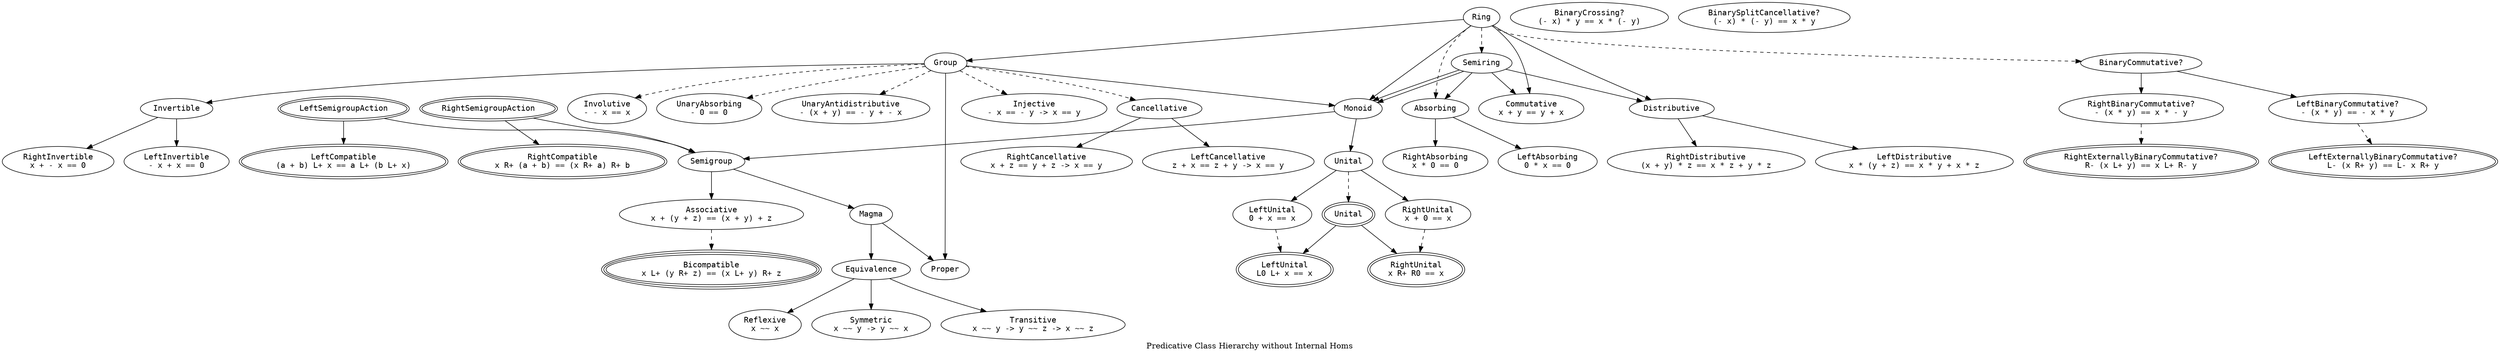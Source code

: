 digraph Is {
  label = "Predicative Class Hierarchy without Internal Homs"

  node [fontname = monospace]

  Proper [label = "Proper"]
  Refl [label = "Reflexive\nx ~~ x"]
  Sym [label = "Symmetric\nx ~~ y -> y ~~ x"]
  Trans [label = "Transitive\nx ~~ y -> y ~~ z -> x ~~ z"]

  subgraph ThreeSort {
    label = "ThreeSortedly"

    node [peripheries = 3]

    Bicompat [label = "Bicompatible\nx L+ (y R+ z) == (x L+ y) R+ z"]
  }

  subgraph TwoSort {
    label = "TwoSortedly"

    node [peripheries = 2]

    LCompat [label = "LeftCompatible\n(a + b) L+ x == a L+ (b L+ x)"]
    LExtBinComm [label = "LeftExternallyBinaryCommutative?\nL- (x R+ y) == L- x R+ y"]
    LSgrpAct [label = "LeftSemigroupAction"]
    LUnl2 [label = "LeftUnital\nL0 L+ x == x"]
    RCompat [label = "RightCompatible\nx R+ (a + b) == (x R+ a) R+ b"]
    RExtBinComm [label = "RightExternallyBinaryCommutative?\nR- (x L+ y) == x L+ R- y"]
    RSgrpAct [label = "RightSemigroupAction"]
    RUnl2 [label = "RightUnital\nx R+ R0 == x"]
    Unl2 [label = "Unital"]
  }

  subgraph OneSort {
    label = "OneSortedly"

    Absorb [label = "Absorbing"]
    Assoc [label = "Associative\nx + (y + z) == (x + y) + z"]
    BinCrs [label = "BinaryCrossing?\n(- x) * y == x * (- y)"]
    BinSptCancel [label = "BinarySplitCancellative?\n(- x) * (- y) == x * y"]
    BinComm [label = "BinaryCommutative?"]
    Cancel [label = "Cancellative"]
    Comm [label = "Commutative\nx + y == y + x"]
    Distr [label = "Distributive"]
    Eq [label = "Equivalence"]
    Grp [label = "Group"]
    Inj [label = "Injective\n- x == - y -> x == y"]
    Inv [label = "Invertible"]
    Invol [label = "Involutive\n- - x == x"]
    LAbsorb [label = "LeftAbsorbing\n0 * x == 0"]
    LBinComm [label = "LeftBinaryCommutative?\n- (x * y) == - x * y"]
    LCancel [label = "LeftCancellative\nz + x == z + y -> x == y"]
    LDistr [label = "LeftDistributive\nx * (y + z) == x * y + x * z"]
    LInv [label = "LeftInvertible\n- x + x == 0"]
    LUnl [label = "LeftUnital\n0 + x == x"]
    Mag [label = "Magma"]
    Mon [label = "Monoid"]
    RAbsorb [label = "RightAbsorbing\nx * 0 == 0"]
    RBinComm [label = "RightBinaryCommutative?\n- (x * y) == x * - y"]
    RCancel [label = "RightCancellative\nx + z == y + z -> x == y"]
    RDistr [label = "RightDistributive\n(x + y) * z == x * z + y * z"]
    RInv [label = "RightInvertible\nx + - x == 0"]
    RUnl [label = "RightUnital\nx + 0 == x"]
    Ring [label = "Ring"]
    Sgrp [label = "Semigroup"]
    Sring [label = "Semiring"]
    UnAbsorb [label = "UnaryAbsorbing\n- 0 == 0"]
    UnAntidistr [label = "UnaryAntidistributive\n- (x + y) == - y + - x"]
    Unl [label = "Unital"]
  }

  edge [style = solid]

  Absorb -> LAbsorb
  Absorb -> RAbsorb
  BinComm -> LBinComm
  BinComm -> RBinComm
  Cancel -> LCancel
  Cancel -> RCancel
  Distr -> LDistr
  Distr -> RDistr
  Eq -> Refl
  Eq -> Sym
  Eq -> Trans
  Grp -> Inv
  Grp -> Mon
  Grp -> Proper
  Inv -> LInv
  Inv -> RInv
  LSgrpAct -> LCompat
  LSgrpAct -> Sgrp
  Mag -> Eq
  Mag -> Proper
  Mon -> Sgrp
  Mon -> Unl
  RSgrpAct -> RCompat
  RSgrpAct -> Sgrp
  Sgrp -> Assoc
  Sgrp -> Mag
  Unl -> LUnl
  Unl -> RUnl
  Unl2 -> LUnl2
  Unl2 -> RUnl2

  Sring -> Absorb
  Ring -> Comm
  Sring -> Comm
  Ring -> Distr
  Sring -> Distr
  Ring -> Grp
  Ring -> Mon
  Sring -> Mon
  Sring -> Mon

  edge [style = dashed]

  Assoc -> Bicompat
  Grp -> UnAbsorb
  Grp -> UnAntidistr
  Grp -> Cancel
  Grp -> Inj
  Grp -> Invol
  LBinComm -> LExtBinComm
  LUnl -> LUnl2
  RBinComm -> RExtBinComm
  RUnl -> RUnl2
  Unl -> Unl2

  Ring -> Absorb
  Ring -> BinComm
  Ring -> Sring
}
